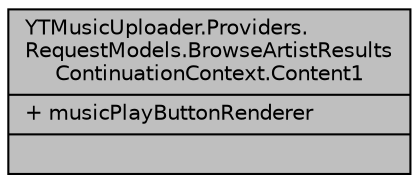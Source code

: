 digraph "YTMusicUploader.Providers.RequestModels.BrowseArtistResultsContinuationContext.Content1"
{
 // LATEX_PDF_SIZE
  edge [fontname="Helvetica",fontsize="10",labelfontname="Helvetica",labelfontsize="10"];
  node [fontname="Helvetica",fontsize="10",shape=record];
  Node1 [label="{YTMusicUploader.Providers.\lRequestModels.BrowseArtistResults\lContinuationContext.Content1\n|+ musicPlayButtonRenderer\l|}",height=0.2,width=0.4,color="black", fillcolor="grey75", style="filled", fontcolor="black",tooltip=" "];
}
